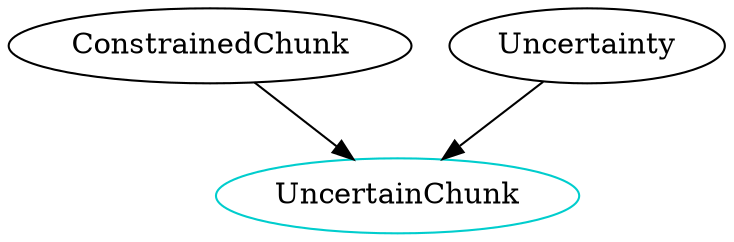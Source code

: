 digraph uncertainchunk {
	/* relationships between independent and dependent components */
	ConstrainedChunk -> UncertainChunk;
    Uncertainty -> UncertainChunk;
    
	/* definitions for each type component */
	UncertainChunk 	    [shape=oval, color=cyan3, label="UncertainChunk"];
    //ConstrainedChunkUncertainty    [shape=oval, color=cyan3, label="Uncertainty"];

}

/* dot -Tpng sample.dot -o sample.png */